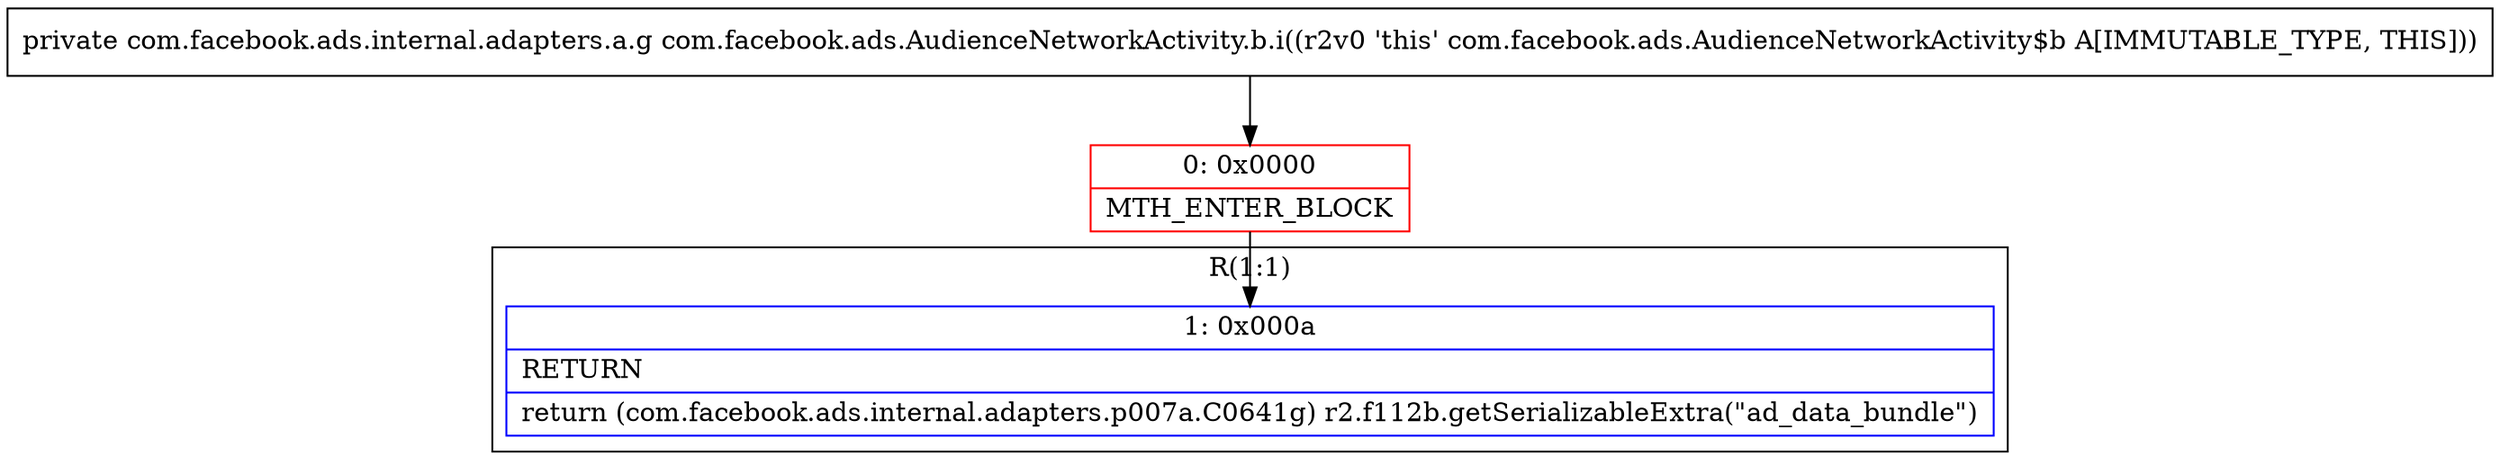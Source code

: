digraph "CFG forcom.facebook.ads.AudienceNetworkActivity.b.i()Lcom\/facebook\/ads\/internal\/adapters\/a\/g;" {
subgraph cluster_Region_2010956350 {
label = "R(1:1)";
node [shape=record,color=blue];
Node_1 [shape=record,label="{1\:\ 0x000a|RETURN\l|return (com.facebook.ads.internal.adapters.p007a.C0641g) r2.f112b.getSerializableExtra(\"ad_data_bundle\")\l}"];
}
Node_0 [shape=record,color=red,label="{0\:\ 0x0000|MTH_ENTER_BLOCK\l}"];
MethodNode[shape=record,label="{private com.facebook.ads.internal.adapters.a.g com.facebook.ads.AudienceNetworkActivity.b.i((r2v0 'this' com.facebook.ads.AudienceNetworkActivity$b A[IMMUTABLE_TYPE, THIS])) }"];
MethodNode -> Node_0;
Node_0 -> Node_1;
}

